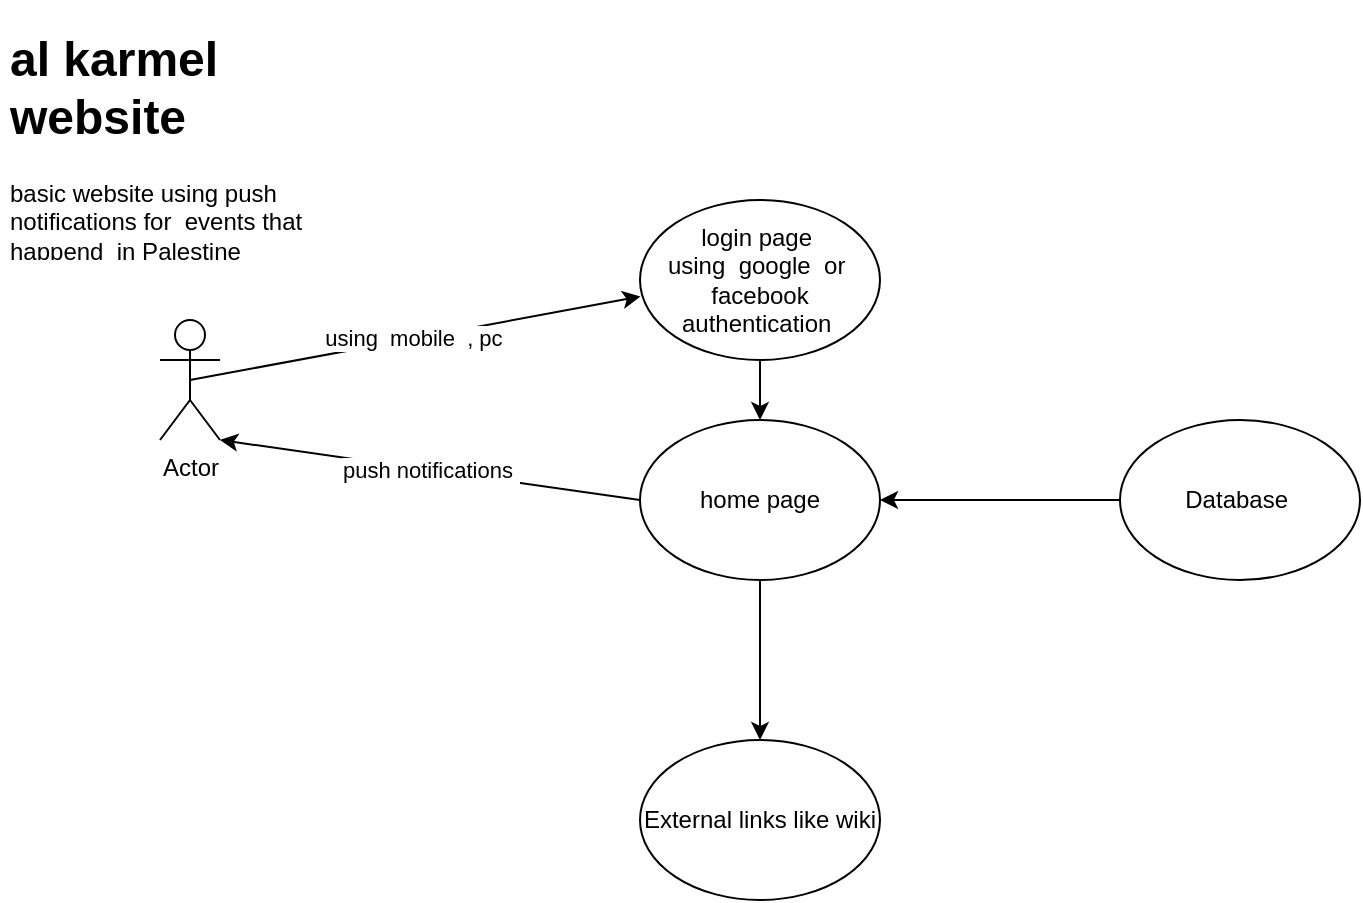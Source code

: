 <mxfile version="14.8.3" type="github">
  <diagram id="KmYJ1_ME1aB9ts054jpT" name="Page-1">
    <mxGraphModel dx="818" dy="509" grid="1" gridSize="10" guides="1" tooltips="1" connect="1" arrows="1" fold="1" page="1" pageScale="1" pageWidth="850" pageHeight="1100" math="0" shadow="0">
      <root>
        <mxCell id="0" />
        <mxCell id="1" parent="0" />
        <mxCell id="2hsHY03kByNTGnTwhIgF-1" value="Actor" style="shape=umlActor;verticalLabelPosition=bottom;verticalAlign=top;html=1;outlineConnect=0;" vertex="1" parent="1">
          <mxGeometry x="150" y="300" width="30" height="60" as="geometry" />
        </mxCell>
        <mxCell id="2hsHY03kByNTGnTwhIgF-2" value="using&amp;nbsp; mobile&amp;nbsp; , pc&amp;nbsp;" style="endArrow=classic;html=1;entryX=0.002;entryY=0.603;entryDx=0;entryDy=0;entryPerimeter=0;exitX=0.5;exitY=0.5;exitDx=0;exitDy=0;exitPerimeter=0;" edge="1" parent="1" source="2hsHY03kByNTGnTwhIgF-1" target="2hsHY03kByNTGnTwhIgF-4">
          <mxGeometry width="50" height="50" relative="1" as="geometry">
            <mxPoint x="400" y="400" as="sourcePoint" />
            <mxPoint x="400" y="280" as="targetPoint" />
          </mxGeometry>
        </mxCell>
        <mxCell id="2hsHY03kByNTGnTwhIgF-3" value="home page" style="ellipse;whiteSpace=wrap;html=1;" vertex="1" parent="1">
          <mxGeometry x="390" y="350" width="120" height="80" as="geometry" />
        </mxCell>
        <mxCell id="2hsHY03kByNTGnTwhIgF-4" value="login page&amp;nbsp;&lt;br&gt;using&amp;nbsp; google&amp;nbsp; or&amp;nbsp; facebook authentication&amp;nbsp;" style="ellipse;whiteSpace=wrap;html=1;" vertex="1" parent="1">
          <mxGeometry x="390" y="240" width="120" height="80" as="geometry" />
        </mxCell>
        <mxCell id="2hsHY03kByNTGnTwhIgF-5" value="" style="endArrow=classic;html=1;" edge="1" parent="1" source="2hsHY03kByNTGnTwhIgF-4" target="2hsHY03kByNTGnTwhIgF-3">
          <mxGeometry width="50" height="50" relative="1" as="geometry">
            <mxPoint x="160" y="370" as="sourcePoint" />
            <mxPoint x="200" y="330" as="targetPoint" />
          </mxGeometry>
        </mxCell>
        <mxCell id="2hsHY03kByNTGnTwhIgF-6" value="Database&amp;nbsp;" style="ellipse;whiteSpace=wrap;html=1;" vertex="1" parent="1">
          <mxGeometry x="630" y="350" width="120" height="80" as="geometry" />
        </mxCell>
        <mxCell id="2hsHY03kByNTGnTwhIgF-7" value="" style="endArrow=classic;html=1;" edge="1" parent="1" source="2hsHY03kByNTGnTwhIgF-6" target="2hsHY03kByNTGnTwhIgF-3">
          <mxGeometry width="50" height="50" relative="1" as="geometry">
            <mxPoint x="400" y="380" as="sourcePoint" />
            <mxPoint x="450" y="330" as="targetPoint" />
          </mxGeometry>
        </mxCell>
        <mxCell id="2hsHY03kByNTGnTwhIgF-8" value="push notifications&amp;nbsp;" style="endArrow=classic;html=1;exitX=0;exitY=0.5;exitDx=0;exitDy=0;" edge="1" parent="1" source="2hsHY03kByNTGnTwhIgF-3" target="2hsHY03kByNTGnTwhIgF-1">
          <mxGeometry width="50" height="50" relative="1" as="geometry">
            <mxPoint x="410" y="440" as="sourcePoint" />
            <mxPoint x="460" y="390" as="targetPoint" />
            <Array as="points">
              <mxPoint x="180" y="360" />
            </Array>
          </mxGeometry>
        </mxCell>
        <mxCell id="2hsHY03kByNTGnTwhIgF-9" value="&lt;h1&gt;al karmel website&lt;/h1&gt;&lt;p&gt;basic website using push notifications for&amp;nbsp; events that happend&amp;nbsp; in Palestine&amp;nbsp;&lt;/p&gt;" style="text;html=1;strokeColor=none;fillColor=none;spacing=5;spacingTop=-20;whiteSpace=wrap;overflow=hidden;rounded=0;" vertex="1" parent="1">
          <mxGeometry x="70" y="150" width="190" height="120" as="geometry" />
        </mxCell>
        <mxCell id="2hsHY03kByNTGnTwhIgF-10" value="External links like wiki&lt;br&gt;" style="ellipse;whiteSpace=wrap;html=1;" vertex="1" parent="1">
          <mxGeometry x="390" y="510" width="120" height="80" as="geometry" />
        </mxCell>
        <mxCell id="2hsHY03kByNTGnTwhIgF-11" value="" style="endArrow=classic;html=1;" edge="1" parent="1" source="2hsHY03kByNTGnTwhIgF-3" target="2hsHY03kByNTGnTwhIgF-10">
          <mxGeometry width="50" height="50" relative="1" as="geometry">
            <mxPoint x="400" y="460" as="sourcePoint" />
            <mxPoint x="450" y="410" as="targetPoint" />
          </mxGeometry>
        </mxCell>
      </root>
    </mxGraphModel>
  </diagram>
</mxfile>
